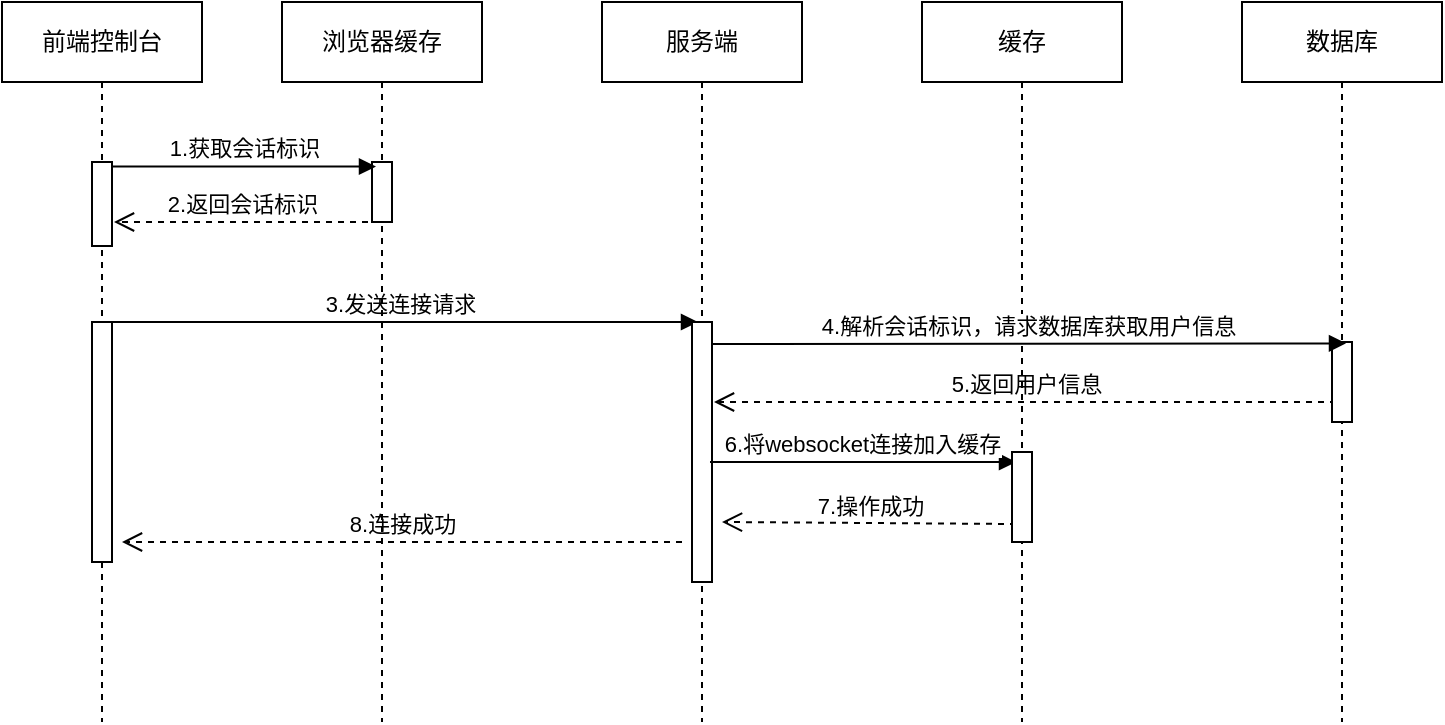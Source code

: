 <mxfile version="12.2.3" type="github" pages="2">
  <diagram id="HFHcIjjgv7-jXZRC84by" name="前端注册监听">
    <mxGraphModel dx="1168" dy="731" grid="1" gridSize="10" guides="1" tooltips="1" connect="1" arrows="1" fold="1" page="1" pageScale="1" pageWidth="827" pageHeight="1169" math="0" shadow="0">
      <root>
        <mxCell id="0"/>
        <mxCell id="1" parent="0"/>
        <mxCell id="l-wgfNWtRh-xiYLWzISt-3" value="前端控制台" style="shape=umlLifeline;perimeter=lifelinePerimeter;whiteSpace=wrap;html=1;container=1;collapsible=0;recursiveResize=0;outlineConnect=0;" vertex="1" parent="1">
          <mxGeometry x="20" y="80" width="100" height="360" as="geometry"/>
        </mxCell>
        <mxCell id="l-wgfNWtRh-xiYLWzISt-13" value="3.发送连接请求" style="html=1;verticalAlign=bottom;endArrow=block;entryX=0.3;entryY=0;entryDx=0;entryDy=0;entryPerimeter=0;" edge="1" parent="l-wgfNWtRh-xiYLWzISt-3" target="l-wgfNWtRh-xiYLWzISt-14">
          <mxGeometry width="80" relative="1" as="geometry">
            <mxPoint x="50" y="160" as="sourcePoint"/>
            <mxPoint x="130" y="160" as="targetPoint"/>
          </mxGeometry>
        </mxCell>
        <mxCell id="l-wgfNWtRh-xiYLWzISt-24" value="8.连接成功" style="html=1;verticalAlign=bottom;endArrow=open;dashed=1;endSize=8;" edge="1" parent="l-wgfNWtRh-xiYLWzISt-3">
          <mxGeometry relative="1" as="geometry">
            <mxPoint x="340" y="270" as="sourcePoint"/>
            <mxPoint x="60" y="270" as="targetPoint"/>
          </mxGeometry>
        </mxCell>
        <mxCell id="l-wgfNWtRh-xiYLWzISt-25" value="" style="html=1;points=[];perimeter=orthogonalPerimeter;" vertex="1" parent="l-wgfNWtRh-xiYLWzISt-3">
          <mxGeometry x="45" y="80" width="10" height="42" as="geometry"/>
        </mxCell>
        <mxCell id="l-wgfNWtRh-xiYLWzISt-26" value="" style="html=1;points=[];perimeter=orthogonalPerimeter;" vertex="1" parent="l-wgfNWtRh-xiYLWzISt-3">
          <mxGeometry x="45" y="160" width="10" height="120" as="geometry"/>
        </mxCell>
        <mxCell id="l-wgfNWtRh-xiYLWzISt-4" value="浏览器缓存" style="shape=umlLifeline;perimeter=lifelinePerimeter;whiteSpace=wrap;html=1;container=1;collapsible=0;recursiveResize=0;outlineConnect=0;" vertex="1" parent="1">
          <mxGeometry x="160" y="80" width="100" height="360" as="geometry"/>
        </mxCell>
        <mxCell id="l-wgfNWtRh-xiYLWzISt-11" value="" style="html=1;points=[];perimeter=orthogonalPerimeter;" vertex="1" parent="l-wgfNWtRh-xiYLWzISt-4">
          <mxGeometry x="45" y="80" width="10" height="30" as="geometry"/>
        </mxCell>
        <mxCell id="l-wgfNWtRh-xiYLWzISt-5" value="服务端" style="shape=umlLifeline;perimeter=lifelinePerimeter;whiteSpace=wrap;html=1;container=1;collapsible=0;recursiveResize=0;outlineConnect=0;" vertex="1" parent="1">
          <mxGeometry x="320" y="80" width="100" height="360" as="geometry"/>
        </mxCell>
        <mxCell id="l-wgfNWtRh-xiYLWzISt-14" value="" style="html=1;points=[];perimeter=orthogonalPerimeter;" vertex="1" parent="l-wgfNWtRh-xiYLWzISt-5">
          <mxGeometry x="45" y="160" width="10" height="130" as="geometry"/>
        </mxCell>
        <mxCell id="l-wgfNWtRh-xiYLWzISt-19" value="5.返回用户信息" style="html=1;verticalAlign=bottom;endArrow=open;dashed=1;endSize=8;exitX=0.2;exitY=0.75;exitDx=0;exitDy=0;exitPerimeter=0;" edge="1" parent="l-wgfNWtRh-xiYLWzISt-5" source="l-wgfNWtRh-xiYLWzISt-16">
          <mxGeometry relative="1" as="geometry">
            <mxPoint x="359" y="200" as="sourcePoint"/>
            <mxPoint x="56" y="200" as="targetPoint"/>
          </mxGeometry>
        </mxCell>
        <mxCell id="l-wgfNWtRh-xiYLWzISt-21" value="6.将websocket连接加入缓存" style="html=1;verticalAlign=bottom;endArrow=block;entryX=0.2;entryY=0.111;entryDx=0;entryDy=0;entryPerimeter=0;" edge="1" parent="l-wgfNWtRh-xiYLWzISt-5" target="l-wgfNWtRh-xiYLWzISt-22">
          <mxGeometry width="80" relative="1" as="geometry">
            <mxPoint x="54" y="230" as="sourcePoint"/>
            <mxPoint x="134" y="230" as="targetPoint"/>
          </mxGeometry>
        </mxCell>
        <mxCell id="l-wgfNWtRh-xiYLWzISt-23" value="7.操作成功" style="html=1;verticalAlign=bottom;endArrow=open;dashed=1;endSize=8;exitX=0.2;exitY=0.8;exitDx=0;exitDy=0;exitPerimeter=0;" edge="1" parent="l-wgfNWtRh-xiYLWzISt-5" source="l-wgfNWtRh-xiYLWzISt-22">
          <mxGeometry relative="1" as="geometry">
            <mxPoint x="140" y="260" as="sourcePoint"/>
            <mxPoint x="60" y="260" as="targetPoint"/>
          </mxGeometry>
        </mxCell>
        <mxCell id="l-wgfNWtRh-xiYLWzISt-6" value="缓存" style="shape=umlLifeline;perimeter=lifelinePerimeter;whiteSpace=wrap;html=1;container=1;collapsible=0;recursiveResize=0;outlineConnect=0;" vertex="1" parent="1">
          <mxGeometry x="480" y="80" width="100" height="360" as="geometry"/>
        </mxCell>
        <mxCell id="l-wgfNWtRh-xiYLWzISt-22" value="" style="html=1;points=[];perimeter=orthogonalPerimeter;" vertex="1" parent="l-wgfNWtRh-xiYLWzISt-6">
          <mxGeometry x="45" y="225" width="10" height="45" as="geometry"/>
        </mxCell>
        <mxCell id="l-wgfNWtRh-xiYLWzISt-7" value="数据库" style="shape=umlLifeline;perimeter=lifelinePerimeter;whiteSpace=wrap;html=1;container=1;collapsible=0;recursiveResize=0;outlineConnect=0;" vertex="1" parent="1">
          <mxGeometry x="640" y="80" width="100" height="360" as="geometry"/>
        </mxCell>
        <mxCell id="l-wgfNWtRh-xiYLWzISt-16" value="" style="html=1;points=[];perimeter=orthogonalPerimeter;" vertex="1" parent="l-wgfNWtRh-xiYLWzISt-7">
          <mxGeometry x="45" y="170" width="10" height="40" as="geometry"/>
        </mxCell>
        <mxCell id="l-wgfNWtRh-xiYLWzISt-15" value="4.解析会话标识，请求数据库获取用户信息" style="html=1;verticalAlign=bottom;endArrow=block;entryX=0.7;entryY=0.017;entryDx=0;entryDy=0;entryPerimeter=0;" edge="1" parent="1" target="l-wgfNWtRh-xiYLWzISt-16">
          <mxGeometry width="80" relative="1" as="geometry">
            <mxPoint x="375" y="251" as="sourcePoint"/>
            <mxPoint x="630" y="250" as="targetPoint"/>
          </mxGeometry>
        </mxCell>
        <mxCell id="l-wgfNWtRh-xiYLWzISt-10" value="1.获取会话标识" style="html=1;verticalAlign=bottom;endArrow=block;entryX=0.2;entryY=0.075;entryDx=0;entryDy=0;entryPerimeter=0;" edge="1" parent="1" source="l-wgfNWtRh-xiYLWzISt-25" target="l-wgfNWtRh-xiYLWzISt-11">
          <mxGeometry width="80" relative="1" as="geometry">
            <mxPoint x="70" y="162" as="sourcePoint"/>
            <mxPoint x="200" y="159" as="targetPoint"/>
          </mxGeometry>
        </mxCell>
        <mxCell id="l-wgfNWtRh-xiYLWzISt-12" value="2.返回会话标识" style="html=1;verticalAlign=bottom;endArrow=open;dashed=1;endSize=8;" edge="1" parent="1">
          <mxGeometry relative="1" as="geometry">
            <mxPoint x="203" y="190" as="sourcePoint"/>
            <mxPoint x="76" y="190" as="targetPoint"/>
          </mxGeometry>
        </mxCell>
      </root>
    </mxGraphModel>
  </diagram>
  <diagram id="3vAdYOR4mgObvzFZ3_zu" name="后端推送">
    <mxGraphModel dx="1168" dy="731" grid="1" gridSize="10" guides="1" tooltips="1" connect="1" arrows="1" fold="1" page="1" pageScale="1" pageWidth="827" pageHeight="1169" math="0" shadow="0">
      <root>
        <mxCell id="BXapZyo4GHoVeNJeDpWq-0"/>
        <mxCell id="BXapZyo4GHoVeNJeDpWq-1" parent="BXapZyo4GHoVeNJeDpWq-0"/>
        <mxCell id="jQOL4WjRipKyU6d3ORTy-0" value="前端控制台" style="shape=umlLifeline;perimeter=lifelinePerimeter;whiteSpace=wrap;html=1;container=1;collapsible=0;recursiveResize=0;outlineConnect=0;" vertex="1" parent="BXapZyo4GHoVeNJeDpWq-1">
          <mxGeometry x="20" y="80" width="100" height="750" as="geometry"/>
        </mxCell>
        <mxCell id="jQOL4WjRipKyU6d3ORTy-5" value="浏览器缓存" style="shape=umlLifeline;perimeter=lifelinePerimeter;whiteSpace=wrap;html=1;container=1;collapsible=0;recursiveResize=0;outlineConnect=0;" vertex="1" parent="BXapZyo4GHoVeNJeDpWq-1">
          <mxGeometry x="160" y="80" width="100" height="750" as="geometry"/>
        </mxCell>
        <mxCell id="jQOL4WjRipKyU6d3ORTy-7" value="服务端" style="shape=umlLifeline;perimeter=lifelinePerimeter;whiteSpace=wrap;html=1;container=1;collapsible=0;recursiveResize=0;outlineConnect=0;" vertex="1" parent="BXapZyo4GHoVeNJeDpWq-1">
          <mxGeometry x="320" y="80" width="100" height="750" as="geometry"/>
        </mxCell>
        <mxCell id="jQOL4WjRipKyU6d3ORTy-12" value="缓存" style="shape=umlLifeline;perimeter=lifelinePerimeter;whiteSpace=wrap;html=1;container=1;collapsible=0;recursiveResize=0;outlineConnect=0;" vertex="1" parent="BXapZyo4GHoVeNJeDpWq-1">
          <mxGeometry x="480" y="80" width="100" height="750" as="geometry"/>
        </mxCell>
        <mxCell id="jQOL4WjRipKyU6d3ORTy-14" value="数据库" style="shape=umlLifeline;perimeter=lifelinePerimeter;whiteSpace=wrap;html=1;container=1;collapsible=0;recursiveResize=0;outlineConnect=0;" vertex="1" parent="BXapZyo4GHoVeNJeDpWq-1">
          <mxGeometry x="640" y="80" width="100" height="750" as="geometry"/>
        </mxCell>
      </root>
    </mxGraphModel>
  </diagram>
</mxfile>
